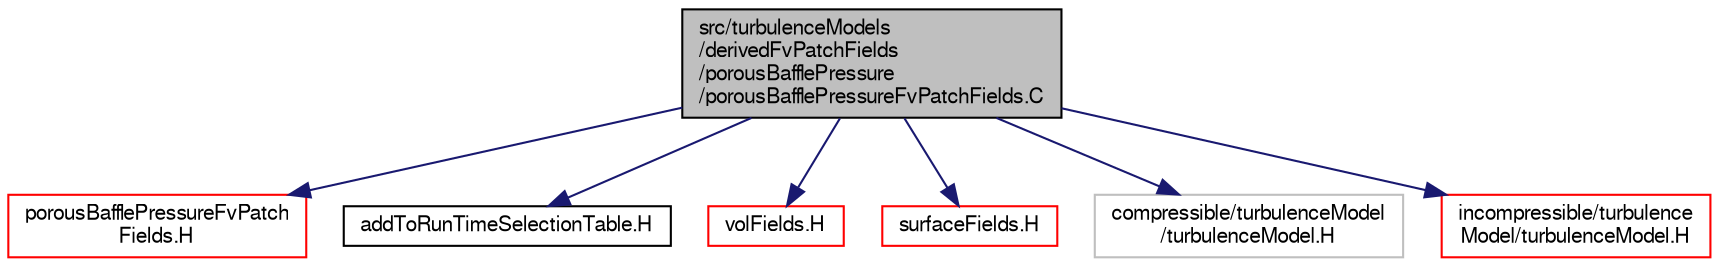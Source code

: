 digraph "src/turbulenceModels/derivedFvPatchFields/porousBafflePressure/porousBafflePressureFvPatchFields.C"
{
  bgcolor="transparent";
  edge [fontname="FreeSans",fontsize="10",labelfontname="FreeSans",labelfontsize="10"];
  node [fontname="FreeSans",fontsize="10",shape=record];
  Node0 [label="src/turbulenceModels\l/derivedFvPatchFields\l/porousBafflePressure\l/porousBafflePressureFvPatchFields.C",height=0.2,width=0.4,color="black", fillcolor="grey75", style="filled", fontcolor="black"];
  Node0 -> Node1 [color="midnightblue",fontsize="10",style="solid",fontname="FreeSans"];
  Node1 [label="porousBafflePressureFvPatch\lFields.H",height=0.2,width=0.4,color="red",URL="$a17399.html"];
  Node0 -> Node218 [color="midnightblue",fontsize="10",style="solid",fontname="FreeSans"];
  Node218 [label="addToRunTimeSelectionTable.H",height=0.2,width=0.4,color="black",URL="$a09263.html",tooltip="Macros for easy insertion into run-time selection tables. "];
  Node0 -> Node219 [color="midnightblue",fontsize="10",style="solid",fontname="FreeSans"];
  Node219 [label="volFields.H",height=0.2,width=0.4,color="red",URL="$a02750.html"];
  Node0 -> Node319 [color="midnightblue",fontsize="10",style="solid",fontname="FreeSans"];
  Node319 [label="surfaceFields.H",height=0.2,width=0.4,color="red",URL="$a02735.html",tooltip="Foam::surfaceFields. "];
  Node0 -> Node326 [color="midnightblue",fontsize="10",style="solid",fontname="FreeSans"];
  Node326 [label="compressible/turbulenceModel\l/turbulenceModel.H",height=0.2,width=0.4,color="grey75"];
  Node0 -> Node327 [color="midnightblue",fontsize="10",style="solid",fontname="FreeSans"];
  Node327 [label="incompressible/turbulence\lModel/turbulenceModel.H",height=0.2,width=0.4,color="red",URL="$a40271.html"];
}
